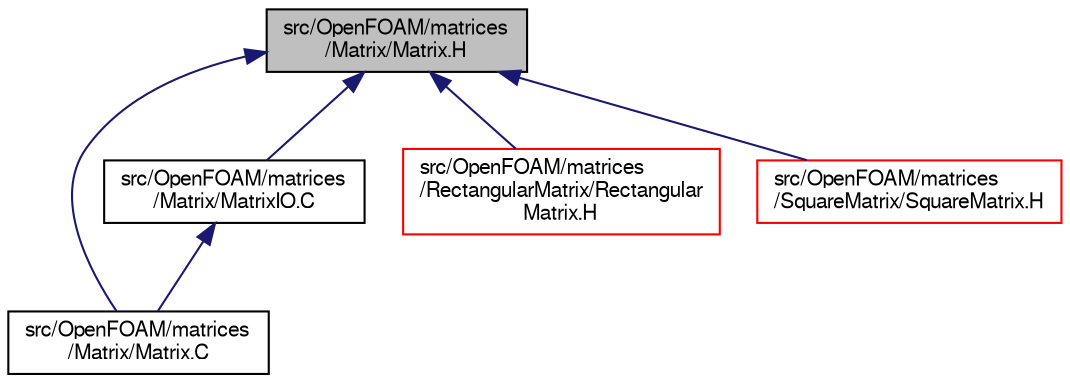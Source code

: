 digraph "src/OpenFOAM/matrices/Matrix/Matrix.H"
{
  bgcolor="transparent";
  edge [fontname="FreeSans",fontsize="10",labelfontname="FreeSans",labelfontsize="10"];
  node [fontname="FreeSans",fontsize="10",shape=record];
  Node49 [label="src/OpenFOAM/matrices\l/Matrix/Matrix.H",height=0.2,width=0.4,color="black", fillcolor="grey75", style="filled", fontcolor="black"];
  Node49 -> Node50 [dir="back",color="midnightblue",fontsize="10",style="solid",fontname="FreeSans"];
  Node50 [label="src/OpenFOAM/matrices\l/Matrix/Matrix.C",height=0.2,width=0.4,color="black",URL="$a11003.html"];
  Node49 -> Node51 [dir="back",color="midnightblue",fontsize="10",style="solid",fontname="FreeSans"];
  Node51 [label="src/OpenFOAM/matrices\l/Matrix/MatrixIO.C",height=0.2,width=0.4,color="black",URL="$a11012.html"];
  Node51 -> Node50 [dir="back",color="midnightblue",fontsize="10",style="solid",fontname="FreeSans"];
  Node49 -> Node52 [dir="back",color="midnightblue",fontsize="10",style="solid",fontname="FreeSans"];
  Node52 [label="src/OpenFOAM/matrices\l/RectangularMatrix/Rectangular\lMatrix.H",height=0.2,width=0.4,color="red",URL="$a11015.html"];
  Node49 -> Node3049 [dir="back",color="midnightblue",fontsize="10",style="solid",fontname="FreeSans"];
  Node3049 [label="src/OpenFOAM/matrices\l/SquareMatrix/SquareMatrix.H",height=0.2,width=0.4,color="red",URL="$a11057.html"];
}
